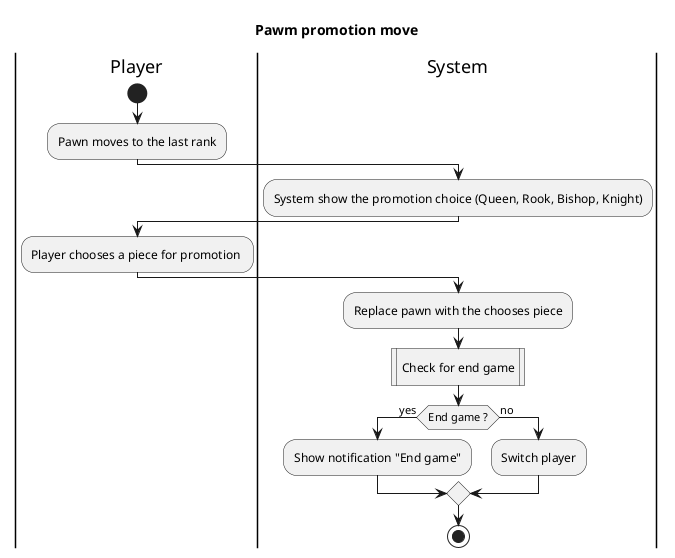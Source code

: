 @startuml pawnPromotion
title "Pawm promotion move"
|Player|
start
:Pawn moves to the last rank;

|System|
:System show the promotion choice (Queen, Rook, Bishop, Knight);

|Player|
:Player chooses a piece for promotion ;

|System|
:Replace pawn with the chooses piece;
:Check for end game|
if (End game ?) then (yes)
    :Show notification "End game";
else (no)
    :Switch player;
endif
stop

@enduml